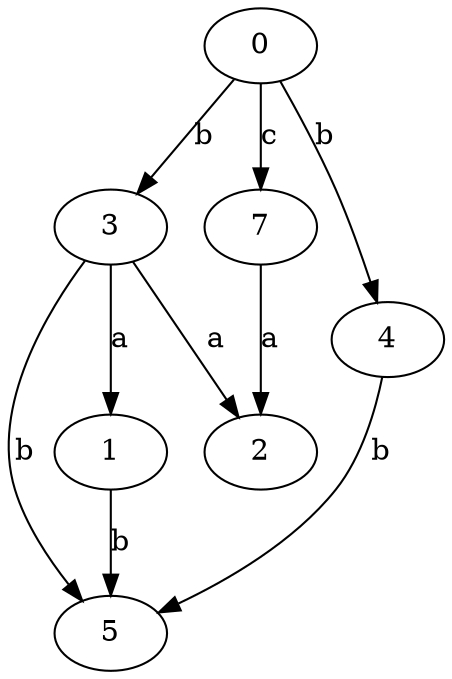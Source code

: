 strict digraph  {
1;
2;
3;
4;
0;
5;
7;
1 -> 5  [label=b];
3 -> 1  [label=a];
3 -> 2  [label=a];
3 -> 5  [label=b];
4 -> 5  [label=b];
0 -> 3  [label=b];
0 -> 4  [label=b];
0 -> 7  [label=c];
7 -> 2  [label=a];
}
